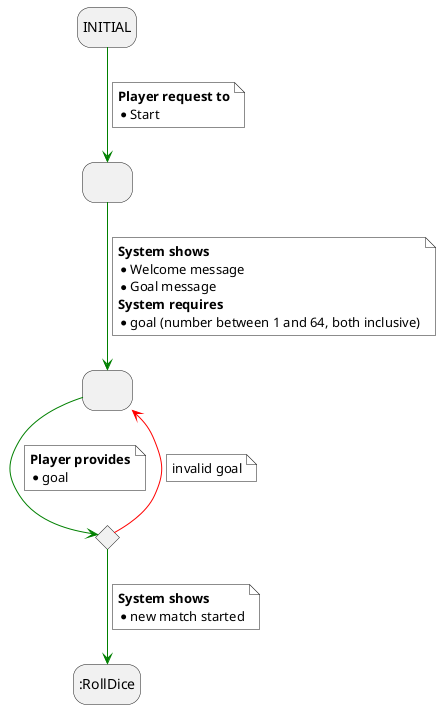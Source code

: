 @startuml
hide empty description

state INITIAL

state " " as 1
state " " as 2

state validate <<choice>>

1 -[#green]-> 2
note on link #white
    <b>System shows</b>
    * Welcome message
    * Goal message
    <b>System requires</b>
    * goal (number between 1 and 64, both inclusive)
end note

2 -[#green]-> validate
note on link #white
    <b>Player provides</b>
    * goal
end note

validate -[#red]-> 2
note on link #white
    invalid goal
end note

validate -[#green]-> :RollDice
note on link #white
    <b>System shows</b>
    * new match started
end note

INITIAL -[#green]-> 1
note on link #white
    <b>Player request to</b>
    * Start
end note

@enduml
